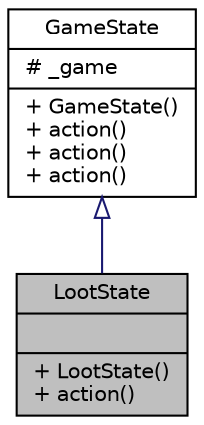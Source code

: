 digraph "LootState"
{
  edge [fontname="Helvetica",fontsize="10",labelfontname="Helvetica",labelfontsize="10"];
  node [fontname="Helvetica",fontsize="10",shape=record];
  Node1 [label="{LootState\n||+ LootState()\l+ action()\l}",height=0.2,width=0.4,color="black", fillcolor="grey75", style="filled" fontcolor="black"];
  Node2 -> Node1 [dir="back",color="midnightblue",fontsize="10",style="solid",arrowtail="onormal",fontname="Helvetica"];
  Node2 [label="{GameState\n|# _game\l|+ GameState()\l+ action()\l+ action()\l+ action()\l}",height=0.2,width=0.4,color="black", fillcolor="white", style="filled",URL="$classGameState.html"];
}
